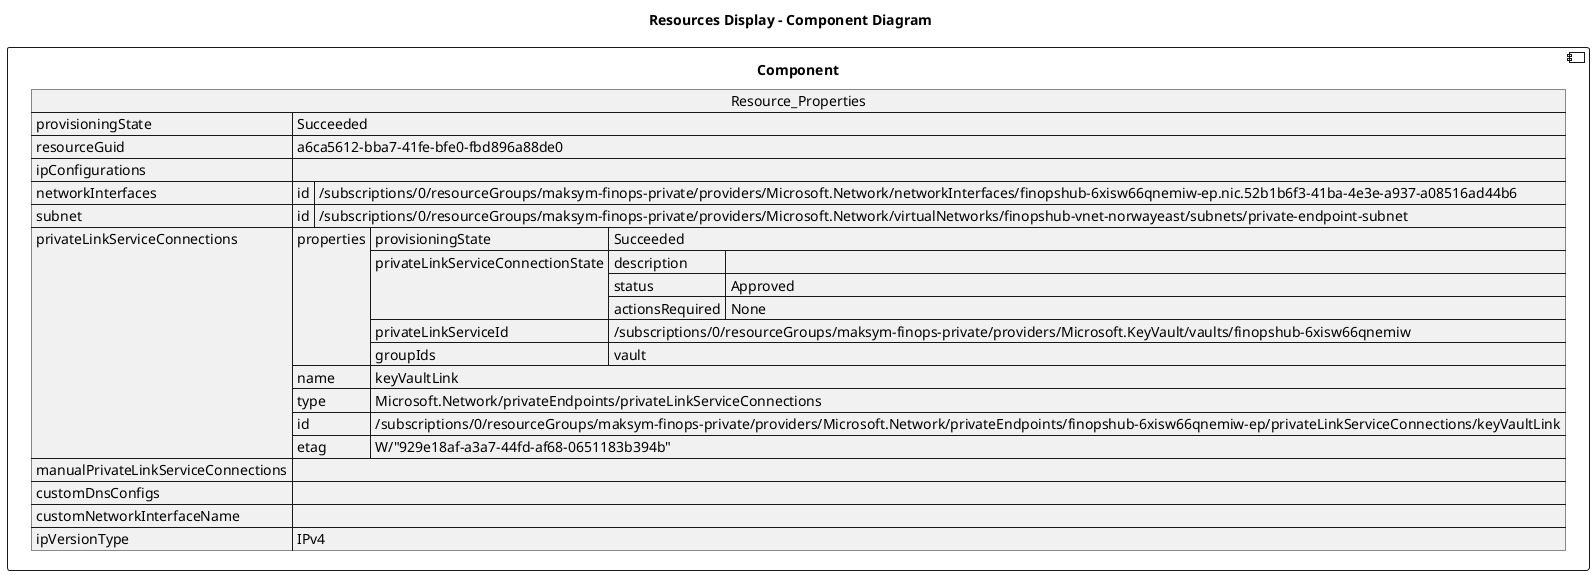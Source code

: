 @startuml

title Resources Display - Component Diagram

component Component {

json  Resource_Properties {
  "provisioningState": "Succeeded",
  "resourceGuid": "a6ca5612-bba7-41fe-bfe0-fbd896a88de0",
  "ipConfigurations": [],
  "networkInterfaces": [
    {
      "id": "/subscriptions/0/resourceGroups/maksym-finops-private/providers/Microsoft.Network/networkInterfaces/finopshub-6xisw66qnemiw-ep.nic.52b1b6f3-41ba-4e3e-a937-a08516ad44b6"
    }
  ],
  "subnet": {
    "id": "/subscriptions/0/resourceGroups/maksym-finops-private/providers/Microsoft.Network/virtualNetworks/finopshub-vnet-norwayeast/subnets/private-endpoint-subnet"
  },
  "privateLinkServiceConnections": [
    {
      "properties": {
        "provisioningState": "Succeeded",
        "privateLinkServiceConnectionState": {
          "description": "",
          "status": "Approved",
          "actionsRequired": "None"
        },
        "privateLinkServiceId": "/subscriptions/0/resourceGroups/maksym-finops-private/providers/Microsoft.KeyVault/vaults/finopshub-6xisw66qnemiw",
        "groupIds": [
          "vault"
        ]
      },
      "name": "keyVaultLink",
      "type": "Microsoft.Network/privateEndpoints/privateLinkServiceConnections",
      "id": "/subscriptions/0/resourceGroups/maksym-finops-private/providers/Microsoft.Network/privateEndpoints/finopshub-6xisw66qnemiw-ep/privateLinkServiceConnections/keyVaultLink",
      "etag": "W/\"929e18af-a3a7-44fd-af68-0651183b394b\""
    }
  ],
  "manualPrivateLinkServiceConnections": [],
  "customDnsConfigs": [],
  "customNetworkInterfaceName": "",
  "ipVersionType": "IPv4"
}
}
@enduml
